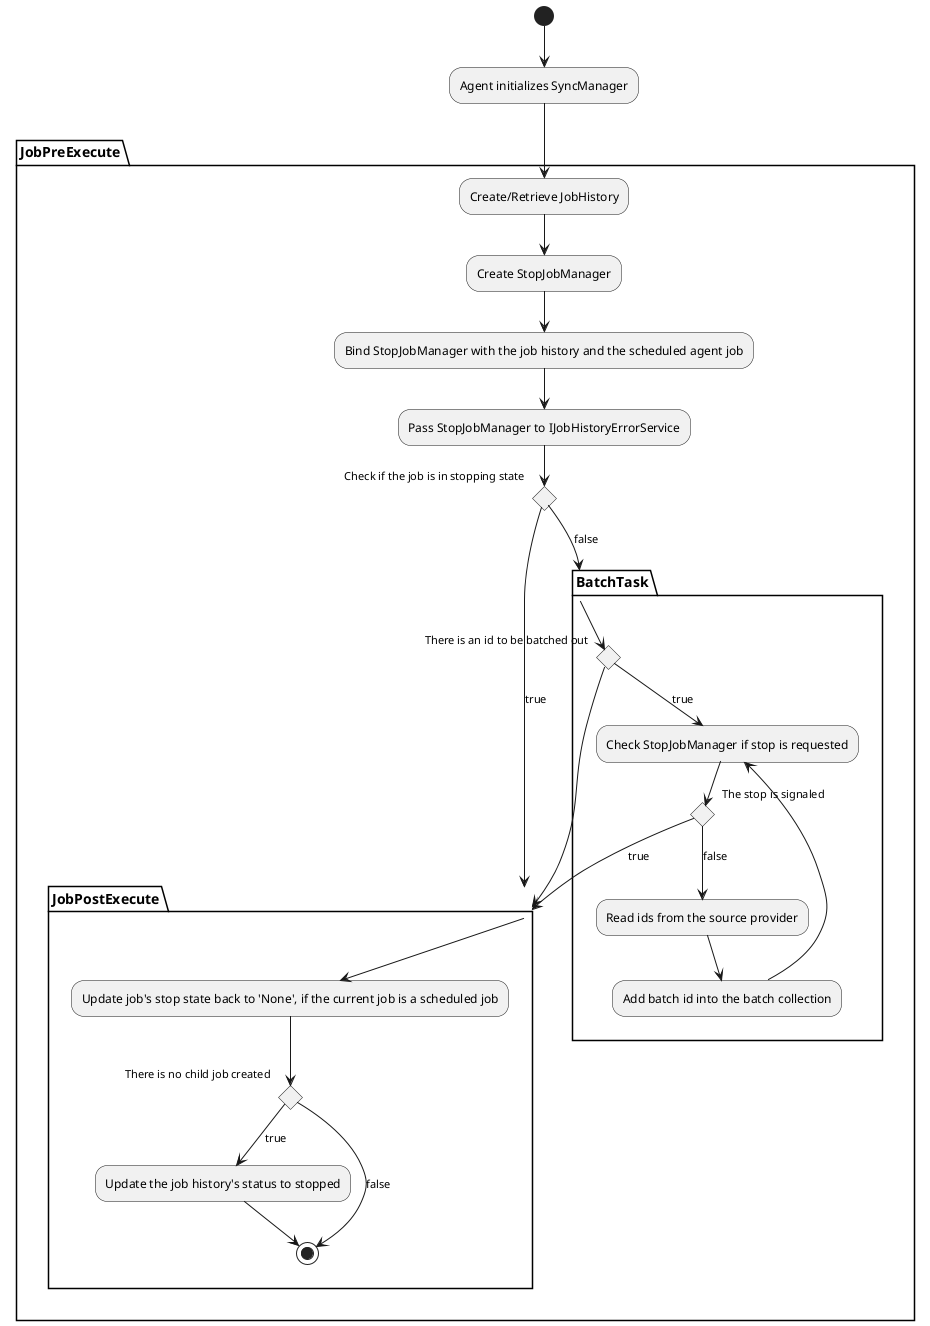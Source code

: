 	 @startuml
skinparam activity {
 BackgroundColor<< Error >> #ff6666
}

(*) --> "Agent initializes SyncManager"
partition JobPreExecute {
 --> "Create/Retrieve JobHistory"
 --> "Create StopJobManager"
 --> "Bind StopJobManager with the job history and the scheduled agent job"
 --> "Pass StopJobManager to IJobHistoryErrorService"
 if "Check if the job is in stopping state" then
	--> [true] JobPostExecute 
 else
   --> [false] BatchTask 
 endif
}

partition BatchTask {
if "There is an id to be batched out"  then
	--> [true] "Check StopJobManager if stop is requested"
	if "The stop is signaled" then
		--> [true] JobPostExecute
	else
		--> [false] "Read ids from the source provider"
		--> "Add batch id into the batch collection"
        --> "Check StopJobManager if stop is requested"
	end if
else 
  --> JobPostExecute
endif
}

partition JobPostExecute {
--> "Update job's stop state back to 'None', if the current job is a scheduled job"
if "There is no child job created" then
	--> [true] "Update the job history's status to stopped"
	--> (*)
else 
	--> [false] (*)
endif
}
 
@enduml